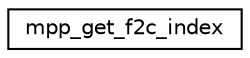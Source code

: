 digraph "Graphical Class Hierarchy"
{
 // INTERACTIVE_SVG=YES
 // LATEX_PDF_SIZE
  edge [fontname="Helvetica",fontsize="10",labelfontname="Helvetica",labelfontsize="10"];
  node [fontname="Helvetica",fontsize="10",shape=record];
  rankdir="LR";
  Node0 [label="mpp_get_f2c_index",height=0.2,width=0.4,color="black", fillcolor="white", style="filled",URL="$interfacempp__domains__mod_1_1mpp__get__f2c__index.html",tooltip="Get the index of the data passed from fine grid to coarse grid.  Example usage:"];
}
